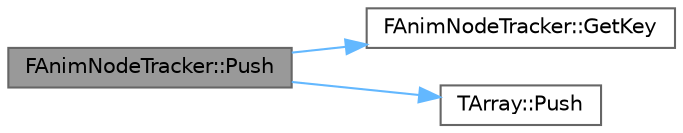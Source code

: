 digraph "FAnimNodeTracker::Push"
{
 // INTERACTIVE_SVG=YES
 // LATEX_PDF_SIZE
  bgcolor="transparent";
  edge [fontname=Helvetica,fontsize=10,labelfontname=Helvetica,labelfontsize=10];
  node [fontname=Helvetica,fontsize=10,shape=box,height=0.2,width=0.4];
  rankdir="LR";
  Node1 [id="Node000001",label="FAnimNodeTracker::Push",height=0.2,width=0.4,color="gray40", fillcolor="grey60", style="filled", fontcolor="black",tooltip=" "];
  Node1 -> Node2 [id="edge1_Node000001_Node000002",color="steelblue1",style="solid",tooltip=" "];
  Node2 [id="Node000002",label="FAnimNodeTracker::GetKey",height=0.2,width=0.4,color="grey40", fillcolor="white", style="filled",URL="$d5/d77/structFAnimNodeTracker.html#accfafc0c9f2c64c871c5176187384e55",tooltip=" "];
  Node1 -> Node3 [id="edge2_Node000001_Node000003",color="steelblue1",style="solid",tooltip=" "];
  Node3 [id="Node000003",label="TArray::Push",height=0.2,width=0.4,color="grey40", fillcolor="white", style="filled",URL="$d4/d52/classTArray.html#abb160fb208588fe5f3519a1c60ce7074",tooltip="Pushes element into the array."];
}
